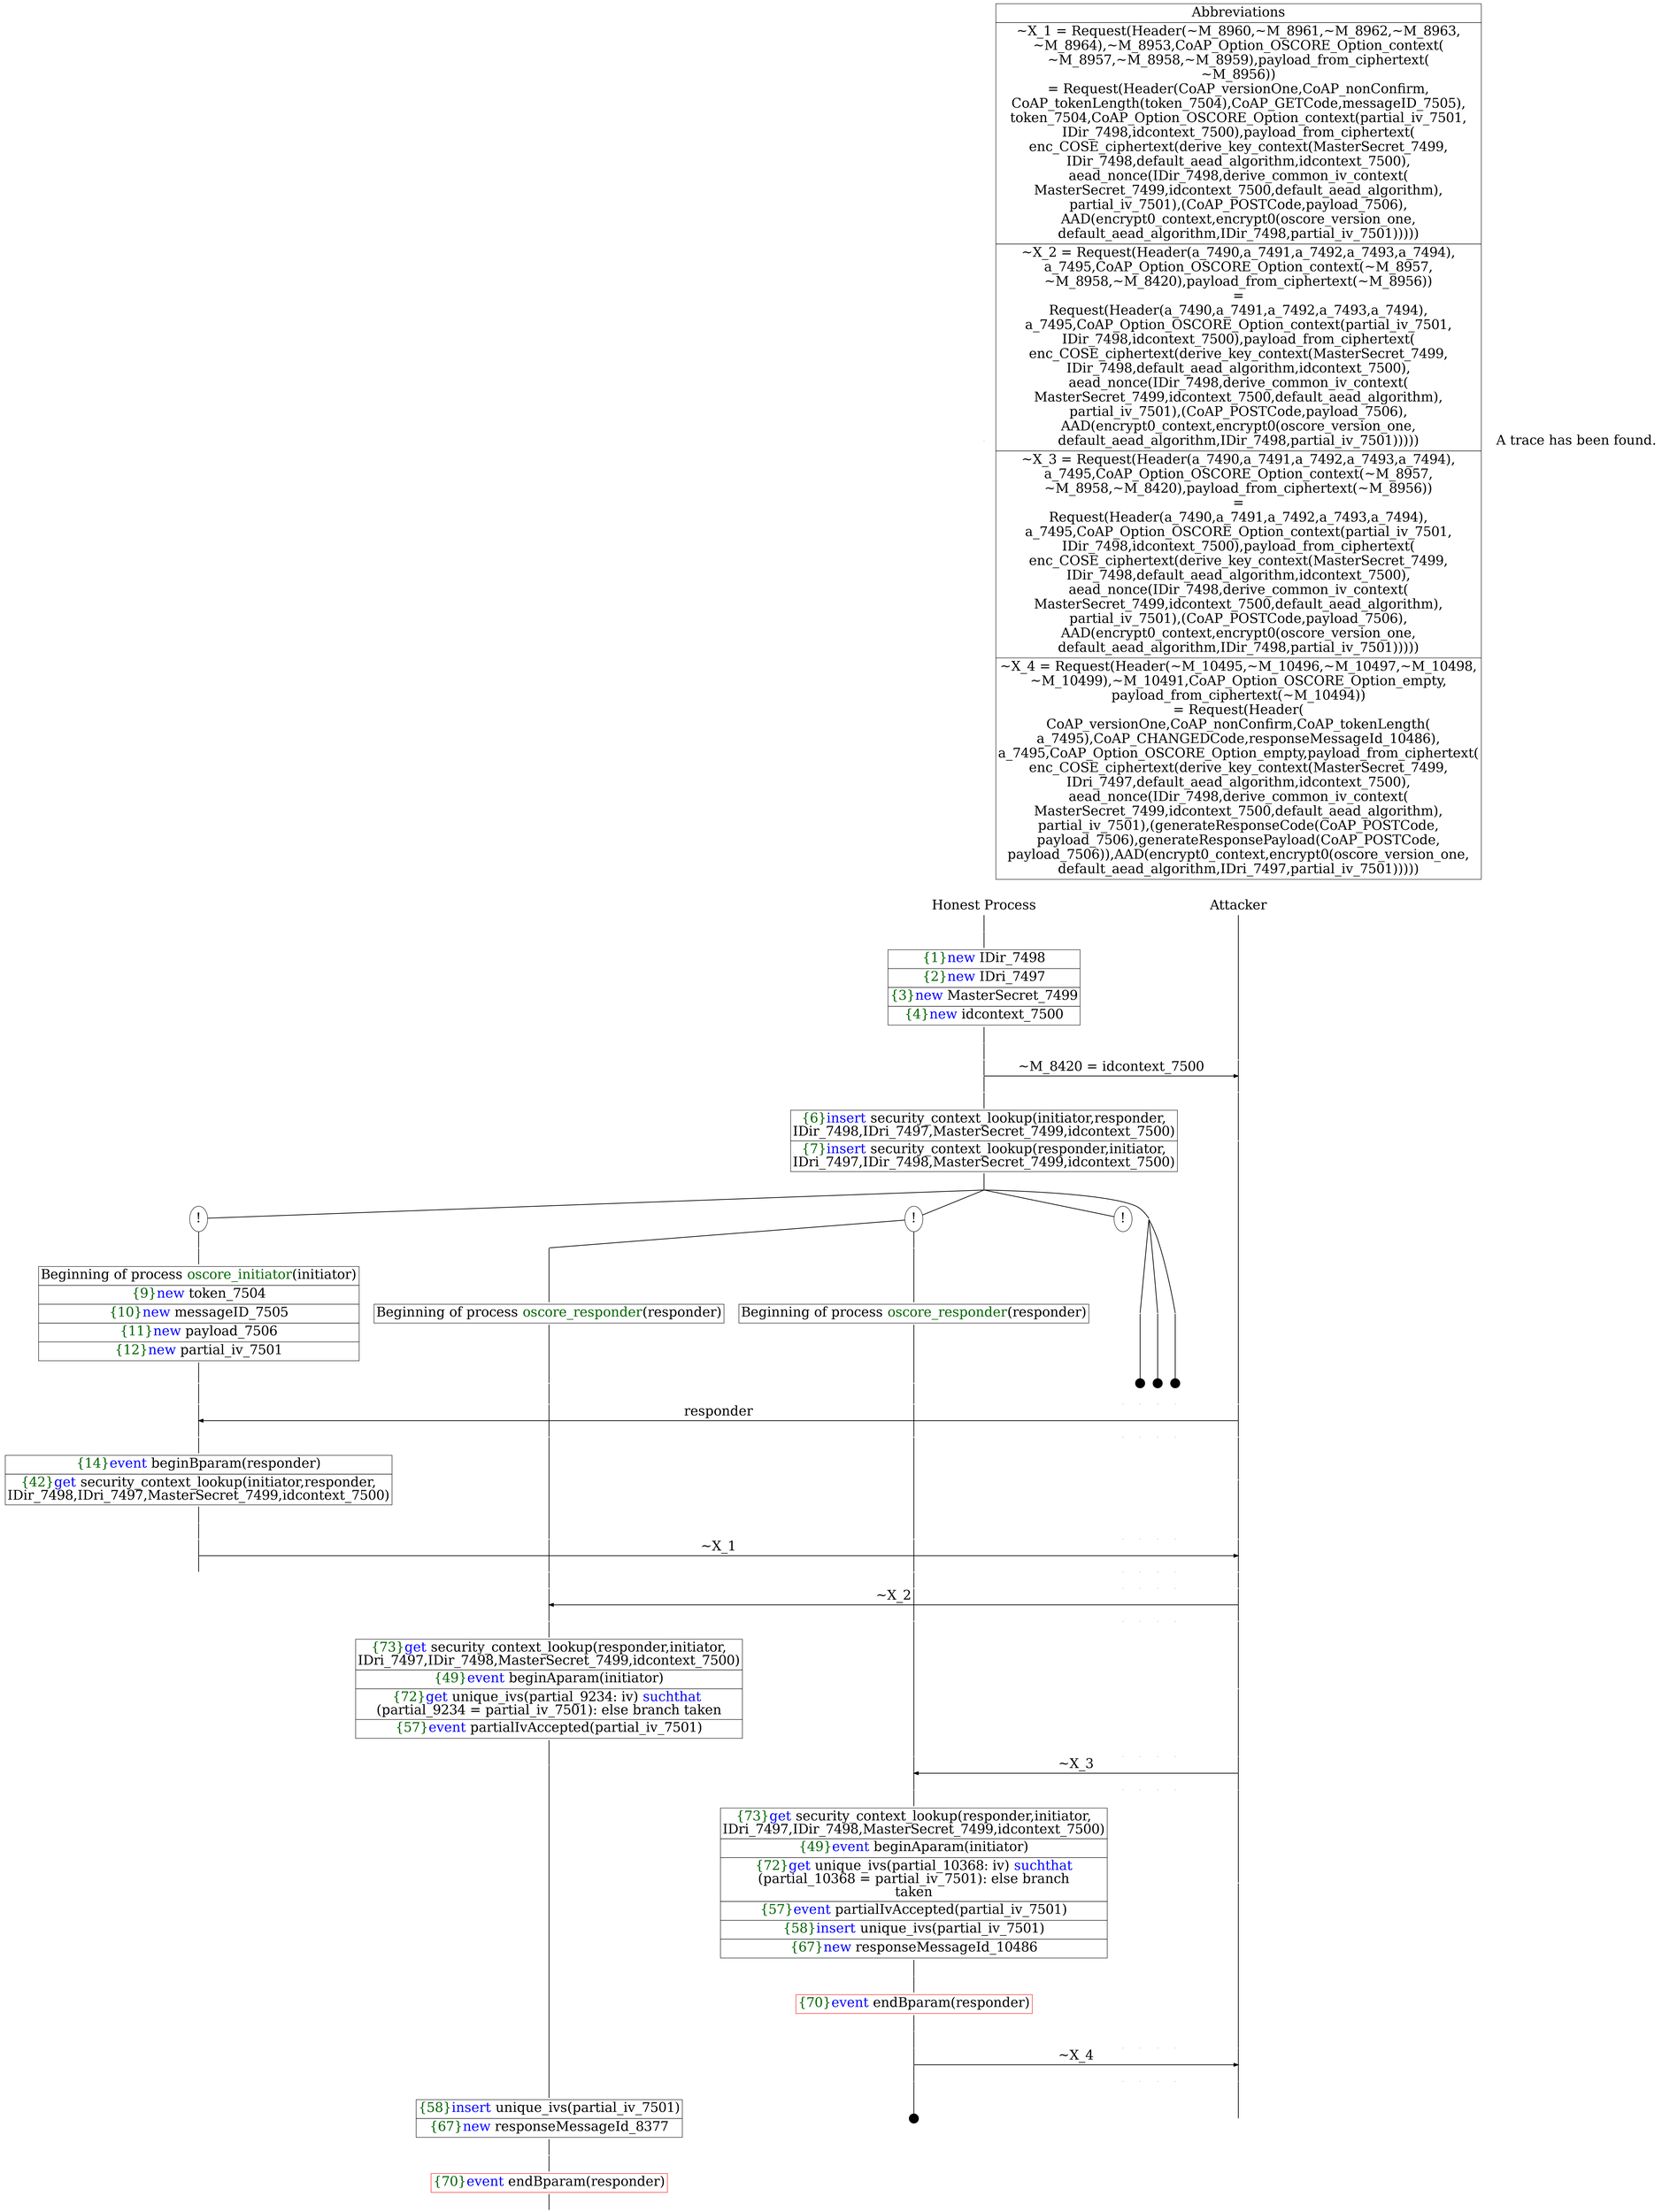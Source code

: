 digraph {
graph [ordering = out]
edge [arrowhead = none, penwidth = 1.6, fontsize = 30]
node [shape = point, width = 0, height = 0, fontsize = 30]
Trace<br/>
[label = <A trace has been found.<br/>
>, shape = plaintext]
P0__0 [label = "Honest Process", shape = plaintext]
P__0 [label = "Attacker", shape = plaintext]
Trace -> P0__0 [label = "", style = invisible, weight = 100]{rank = same; P0__0 P__0}
P0__0 -> P0__1 [label = <>, weight = 100]
P0__1 -> P0__2 [label = <>, weight = 100]
P0__2 [shape = plaintext, label = <<TABLE BORDER="0" CELLBORDER="1" CELLSPACING="0" CELLPADDING="4"> <TR><TD><FONT COLOR="darkgreen">{1}</FONT><FONT COLOR="blue">new </FONT>IDir_7498</TD></TR><TR><TD><FONT COLOR="darkgreen">{2}</FONT><FONT COLOR="blue">new </FONT>IDri_7497</TD></TR><TR><TD><FONT COLOR="darkgreen">{3}</FONT><FONT COLOR="blue">new </FONT>MasterSecret_7499</TD></TR><TR><TD><FONT COLOR="darkgreen">{4}</FONT><FONT COLOR="blue">new </FONT>idcontext_7500</TD></TR></TABLE>>]
P0__2 -> P0__3 [label = <>, weight = 100]
P0__3 -> P0__4 [label = <>, weight = 100]
P__0 -> P__1 [label = <>, weight = 100]
{rank = same; P__1 P0__4}
P0__4 -> P0__5 [label = <>, weight = 100]
P__1 -> P__2 [label = <>, weight = 100]
{rank = same; P__2 P0__5}
P0__5 -> P__2 [label = <~M_8420 = idcontext_7500>, arrowhead = normal]
P0__5 -> P0__6 [label = <>, weight = 100]
P__2 -> P__3 [label = <>, weight = 100]
{rank = same; P__3 P0__6}
P0__6 -> P0__7 [label = <>, weight = 100]
P0__7 [shape = plaintext, label = <<TABLE BORDER="0" CELLBORDER="1" CELLSPACING="0" CELLPADDING="4"> <TR><TD><FONT COLOR="darkgreen">{6}</FONT><FONT COLOR="blue">insert </FONT>security_context_lookup(initiator,responder,<br/>
IDir_7498,IDri_7497,MasterSecret_7499,idcontext_7500)<br/>
</TD></TR><TR><TD><FONT COLOR="darkgreen">{7}</FONT><FONT COLOR="blue">insert </FONT>security_context_lookup(responder,initiator,<br/>
IDri_7497,IDir_7498,MasterSecret_7499,idcontext_7500)<br/>
</TD></TR></TABLE>>]
P0__7 -> P0__8 [label = <>, weight = 100]
P__3 -> P__4 [label = <>, weight = 100]
{rank = same; P__4 P0__7}
/*RPar */
P0__8 -> P0_3__8 [label = <>]
P0__8 -> P0_2__8 [label = <>]
P0__8 -> P0_1__8 [label = <>]
P0__8 -> P0_0__8 [label = <>]
P0__8 [label = "", fixedsize = false, width = 0, height = 0, shape = none]
{rank = same; P0_0__8 P0_1__8 P0_2__8 P0_3__8}
/*RPar */
P0_0__8 -> P0_0_2__8 [label = <>]
P0_0__8 -> P0_0_1__8 [label = <>]
P0_0__8 -> P0_0_0__8 [label = <>]
P0_0__8 [label = "", fixedsize = false, width = 0, height = 0, shape = none]
{rank = same; P0_0_0__8 P0_0_1__8 P0_0_2__8}
P0_0_0__9 [label = "", width = 0.3, height = 0.3]
P0_0_0__8 -> P0_0_0__9 [label = <>, weight = 100]
P0_0_1__9 [label = "", width = 0.3, height = 0.3]
P0_0_1__8 -> P0_0_1__9 [label = <>, weight = 100]
P0_0_2__9 [label = "", width = 0.3, height = 0.3]
P0_0_2__8 -> P0_0_2__9 [label = <>, weight = 100]
P0_1__8 [label = "!", shape = ellipse]
P0_2__8 [label = "!", shape = ellipse]
{rank = same; P0_2_1__8 P0_2_0__8}
P0_2_1__8 [label = "", fixedsize = false, width = 0, height = 0, shape = none]
P0_2__8 -> P0_2_1__8 [label = <>]
P0_2_0__8 [label = "", fixedsize = false, width = 0, height = 0, shape = none]
P0_2__8 -> P0_2_0__8 [label = <>]
P0_2_0__8 -> P0_2_0__9 [label = <>, weight = 100]
P0_2_0__9 [shape = plaintext, label = <<TABLE BORDER="0" CELLBORDER="1" CELLSPACING="0" CELLPADDING="4"> <TR><TD>Beginning of process <FONT COLOR="darkgreen">oscore_responder</FONT>(responder)<br/>
</TD></TR></TABLE>>]
P0_2_0__9 -> P0_2_0__10 [label = <>, weight = 100]
P0_2_1__8 -> P0_2_1__9 [label = <>, weight = 100]
P0_2_1__9 [shape = plaintext, label = <<TABLE BORDER="0" CELLBORDER="1" CELLSPACING="0" CELLPADDING="4"> <TR><TD>Beginning of process <FONT COLOR="darkgreen">oscore_responder</FONT>(responder)<br/>
</TD></TR></TABLE>>]
P0_2_1__9 -> P0_2_1__10 [label = <>, weight = 100]
P0_3__8 [label = "!", shape = ellipse]
P0_3_0__8 [label = "", fixedsize = false, width = 0, height = 0, shape = none]
P0_3__8 -> P0_3_0__8 [label = <>, weight = 100]
P0_3_0__8 -> P0_3_0__9 [label = <>, weight = 100]
P0_3_0__9 [shape = plaintext, label = <<TABLE BORDER="0" CELLBORDER="1" CELLSPACING="0" CELLPADDING="4"> <TR><TD>Beginning of process <FONT COLOR="darkgreen">oscore_initiator</FONT>(initiator)<br/>
</TD></TR><TR><TD><FONT COLOR="darkgreen">{9}</FONT><FONT COLOR="blue">new </FONT>token_7504</TD></TR><TR><TD><FONT COLOR="darkgreen">{10}</FONT><FONT COLOR="blue">new </FONT>messageID_7505</TD></TR><TR><TD><FONT COLOR="darkgreen">{11}</FONT><FONT COLOR="blue">new </FONT>payload_7506</TD></TR><TR><TD><FONT COLOR="darkgreen">{12}</FONT><FONT COLOR="blue">new </FONT>partial_iv_7501</TD></TR></TABLE>>]
P0_3_0__9 -> P0_3_0__10 [label = <>, weight = 100]
P0_3_0__10 -> P0_3_0__11 [label = <>, weight = 100]
P0_2_1__10 -> P0_2_1__11 [label = <>, weight = 100]
P0_2_0__10 -> P0_2_0__11 [label = <>, weight = 100]
P0_1__9 [label = "", style = invisible]
P0_1__8 -> P0_1__9 [label = <>, weight = 100, style = invisible]
P0_0_2__10 [label = "", style = invisible]
P0_0_2__9 -> P0_0_2__10 [label = <>, weight = 100, style = invisible]
P0_0_1__10 [label = "", style = invisible]
P0_0_1__9 -> P0_0_1__10 [label = <>, weight = 100, style = invisible]
P0_0_0__10 [label = "", style = invisible]
P0_0_0__9 -> P0_0_0__10 [label = <>, weight = 100, style = invisible]
P__4 -> P__5 [label = <>, weight = 100]
{rank = same; P__5 P0_0_0__10 P0_0_1__10 P0_0_2__10 P0_1__9 P0_2_0__11 P0_2_1__11 P0_3_0__11}
P0_3_0__11 -> P0_3_0__12 [label = <>, weight = 100]
P__5 -> P__6 [label = <>, weight = 100]
{rank = same; P__6 P0_3_0__12}
P0_3_0__12 -> P__6 [label = <responder>, dir = back, arrowhead = normal]
P0_3_0__12 -> P0_3_0__13 [label = <>, weight = 100]
P0_2_1__11 -> P0_2_1__12 [label = <>, weight = 100]
P0_2_0__11 -> P0_2_0__12 [label = <>, weight = 100]
P0_1__10 [label = "", style = invisible]
P0_1__9 -> P0_1__10 [label = <>, weight = 100, style = invisible]
P0_0_2__11 [label = "", style = invisible]
P0_0_2__10 -> P0_0_2__11 [label = <>, weight = 100, style = invisible]
P0_0_1__11 [label = "", style = invisible]
P0_0_1__10 -> P0_0_1__11 [label = <>, weight = 100, style = invisible]
P0_0_0__11 [label = "", style = invisible]
P0_0_0__10 -> P0_0_0__11 [label = <>, weight = 100, style = invisible]
P__6 -> P__7 [label = <>, weight = 100]
{rank = same; P__7 P0_0_0__11 P0_0_1__11 P0_0_2__11 P0_1__10 P0_2_0__12 P0_2_1__12 P0_3_0__13}
P0_3_0__13 -> P0_3_0__14 [label = <>, weight = 100]
P0_3_0__14 [shape = plaintext, label = <<TABLE BORDER="0" CELLBORDER="1" CELLSPACING="0" CELLPADDING="4"> <TR><TD><FONT COLOR="darkgreen">{14}</FONT><FONT COLOR="blue">event</FONT> beginBparam(responder)</TD></TR><TR><TD><FONT COLOR="darkgreen">{42}</FONT><FONT COLOR="blue">get </FONT>security_context_lookup(initiator,responder,<br/>
IDir_7498,IDri_7497,MasterSecret_7499,idcontext_7500)<br/>
</TD></TR></TABLE>>]
P0_3_0__14 -> P0_3_0__15 [label = <>, weight = 100]
P__7 -> P__8 [label = <>, weight = 100]
{rank = same; P__8 P0_3_0__14}
P0_3_0__15 -> P0_3_0__16 [label = <>, weight = 100]
P0_2_1__12 -> P0_2_1__13 [label = <>, weight = 100]
P0_2_0__12 -> P0_2_0__13 [label = <>, weight = 100]
P0_1__11 [label = "", style = invisible]
P0_1__10 -> P0_1__11 [label = <>, weight = 100, style = invisible]
P0_0_2__12 [label = "", style = invisible]
P0_0_2__11 -> P0_0_2__12 [label = <>, weight = 100, style = invisible]
P0_0_1__12 [label = "", style = invisible]
P0_0_1__11 -> P0_0_1__12 [label = <>, weight = 100, style = invisible]
P0_0_0__12 [label = "", style = invisible]
P0_0_0__11 -> P0_0_0__12 [label = <>, weight = 100, style = invisible]
P__8 -> P__9 [label = <>, weight = 100]
{rank = same; P__9 P0_0_0__12 P0_0_1__12 P0_0_2__12 P0_1__11 P0_2_0__13 P0_2_1__13 P0_3_0__16}
P0_3_0__16 -> P0_3_0__17 [label = <>, weight = 100]
P__9 -> P__10 [label = <>, weight = 100]
{rank = same; P__10 P0_3_0__17}
P0_3_0__17 -> P__10 [label = <~X_1>, arrowhead = normal]
P0_3_0__17 -> P0_3_0__18 [label = <>, weight = 100]
P0_2_1__13 -> P0_2_1__14 [label = <>, weight = 100]
P0_2_0__13 -> P0_2_0__14 [label = <>, weight = 100]
P0_1__12 [label = "", style = invisible]
P0_1__11 -> P0_1__12 [label = <>, weight = 100, style = invisible]
P0_0_2__13 [label = "", style = invisible]
P0_0_2__12 -> P0_0_2__13 [label = <>, weight = 100, style = invisible]
P0_0_1__13 [label = "", style = invisible]
P0_0_1__12 -> P0_0_1__13 [label = <>, weight = 100, style = invisible]
P0_0_0__13 [label = "", style = invisible]
P0_0_0__12 -> P0_0_0__13 [label = <>, weight = 100, style = invisible]
P__10 -> P__11 [label = <>, weight = 100]
{rank = same; P__11 P0_0_0__13 P0_0_1__13 P0_0_2__13 P0_1__12 P0_2_0__14 P0_2_1__14 P0_3_0__18}
P0_2_1__14 -> P0_2_1__15 [label = <>, weight = 100]
P0_2_0__14 -> P0_2_0__15 [label = <>, weight = 100]
P0_1__13 [label = "", style = invisible]
P0_1__12 -> P0_1__13 [label = <>, weight = 100, style = invisible]
P0_0_2__14 [label = "", style = invisible]
P0_0_2__13 -> P0_0_2__14 [label = <>, weight = 100, style = invisible]
P0_0_1__14 [label = "", style = invisible]
P0_0_1__13 -> P0_0_1__14 [label = <>, weight = 100, style = invisible]
P0_0_0__14 [label = "", style = invisible]
P0_0_0__13 -> P0_0_0__14 [label = <>, weight = 100, style = invisible]
P__11 -> P__12 [label = <>, weight = 100]
{rank = same; P__12 P0_0_0__14 P0_0_1__14 P0_0_2__14 P0_1__13 P0_2_0__15 P0_2_1__15}
P0_2_1__15 -> P0_2_1__16 [label = <>, weight = 100]
P__12 -> P__13 [label = <>, weight = 100]
{rank = same; P__13 P0_2_1__16}
P0_2_1__16 -> P__13 [label = <~X_2>, dir = back, arrowhead = normal]
P0_2_1__16 -> P0_2_1__17 [label = <>, weight = 100]
P0_2_0__15 -> P0_2_0__16 [label = <>, weight = 100]
P0_1__14 [label = "", style = invisible]
P0_1__13 -> P0_1__14 [label = <>, weight = 100, style = invisible]
P0_0_2__15 [label = "", style = invisible]
P0_0_2__14 -> P0_0_2__15 [label = <>, weight = 100, style = invisible]
P0_0_1__15 [label = "", style = invisible]
P0_0_1__14 -> P0_0_1__15 [label = <>, weight = 100, style = invisible]
P0_0_0__15 [label = "", style = invisible]
P0_0_0__14 -> P0_0_0__15 [label = <>, weight = 100, style = invisible]
P__13 -> P__14 [label = <>, weight = 100]
{rank = same; P__14 P0_0_0__15 P0_0_1__15 P0_0_2__15 P0_1__14 P0_2_0__16 P0_2_1__17}
P0_2_1__17 -> P0_2_1__18 [label = <>, weight = 100]
P0_2_1__18 [shape = plaintext, label = <<TABLE BORDER="0" CELLBORDER="1" CELLSPACING="0" CELLPADDING="4"> <TR><TD><FONT COLOR="darkgreen">{73}</FONT><FONT COLOR="blue">get </FONT>security_context_lookup(responder,initiator,<br/>
IDri_7497,IDir_7498,MasterSecret_7499,idcontext_7500)<br/>
</TD></TR><TR><TD><FONT COLOR="darkgreen">{49}</FONT><FONT COLOR="blue">event</FONT> beginAparam(initiator)</TD></TR><TR><TD><FONT COLOR="darkgreen">{72}</FONT><FONT COLOR="blue">get</FONT> unique_ivs(partial_9234: iv) <FONT COLOR="blue">suchthat</FONT> <br/>
(partial_9234 = partial_iv_7501): else branch taken<br/>
</TD></TR><TR><TD><FONT COLOR="darkgreen">{57}</FONT><FONT COLOR="blue">event</FONT> partialIvAccepted(partial_iv_7501)</TD></TR></TABLE>>]
P0_2_1__18 -> P0_2_1__19 [label = <>, weight = 100]
P__14 -> P__15 [label = <>, weight = 100]
{rank = same; P__15 P0_2_1__18}
P0_2_0__16 -> P0_2_0__17 [label = <>, weight = 100]
P0_1__15 [label = "", style = invisible]
P0_1__14 -> P0_1__15 [label = <>, weight = 100, style = invisible]
P0_0_2__16 [label = "", style = invisible]
P0_0_2__15 -> P0_0_2__16 [label = <>, weight = 100, style = invisible]
P0_0_1__16 [label = "", style = invisible]
P0_0_1__15 -> P0_0_1__16 [label = <>, weight = 100, style = invisible]
P0_0_0__16 [label = "", style = invisible]
P0_0_0__15 -> P0_0_0__16 [label = <>, weight = 100, style = invisible]
P__15 -> P__16 [label = <>, weight = 100]
{rank = same; P__16 P0_0_0__16 P0_0_1__16 P0_0_2__16 P0_1__15 P0_2_0__17}
P0_2_0__17 -> P0_2_0__18 [label = <>, weight = 100]
P__16 -> P__17 [label = <>, weight = 100]
{rank = same; P__17 P0_2_0__18}
P0_2_0__18 -> P__17 [label = <~X_3>, dir = back, arrowhead = normal]
P0_2_0__18 -> P0_2_0__19 [label = <>, weight = 100]
P0_1__16 [label = "", style = invisible]
P0_1__15 -> P0_1__16 [label = <>, weight = 100, style = invisible]
P0_0_2__17 [label = "", style = invisible]
P0_0_2__16 -> P0_0_2__17 [label = <>, weight = 100, style = invisible]
P0_0_1__17 [label = "", style = invisible]
P0_0_1__16 -> P0_0_1__17 [label = <>, weight = 100, style = invisible]
P0_0_0__17 [label = "", style = invisible]
P0_0_0__16 -> P0_0_0__17 [label = <>, weight = 100, style = invisible]
P__17 -> P__18 [label = <>, weight = 100]
{rank = same; P__18 P0_0_0__17 P0_0_1__17 P0_0_2__17 P0_1__16 P0_2_0__19}
P0_2_0__19 -> P0_2_0__20 [label = <>, weight = 100]
P0_2_0__20 [shape = plaintext, label = <<TABLE BORDER="0" CELLBORDER="1" CELLSPACING="0" CELLPADDING="4"> <TR><TD><FONT COLOR="darkgreen">{73}</FONT><FONT COLOR="blue">get </FONT>security_context_lookup(responder,initiator,<br/>
IDri_7497,IDir_7498,MasterSecret_7499,idcontext_7500)<br/>
</TD></TR><TR><TD><FONT COLOR="darkgreen">{49}</FONT><FONT COLOR="blue">event</FONT> beginAparam(initiator)</TD></TR><TR><TD><FONT COLOR="darkgreen">{72}</FONT><FONT COLOR="blue">get</FONT> unique_ivs(partial_10368: iv) <FONT COLOR="blue">suchthat</FONT><br/>
(partial_10368 = partial_iv_7501): else branch<br/>
taken</TD></TR><TR><TD><FONT COLOR="darkgreen">{57}</FONT><FONT COLOR="blue">event</FONT> partialIvAccepted(partial_iv_7501)</TD></TR><TR><TD><FONT COLOR="darkgreen">{58}</FONT><FONT COLOR="blue">insert </FONT>unique_ivs(partial_iv_7501)</TD></TR><TR><TD><FONT COLOR="darkgreen">{67}</FONT><FONT COLOR="blue">new </FONT>responseMessageId_10486</TD></TR></TABLE>>]
P0_2_0__20 -> P0_2_0__21 [label = <>, weight = 100]
P__18 -> P__19 [label = <>, weight = 100]
{rank = same; P__19 P0_2_0__20}
P0_2_0__21 -> P0_2_0__22 [label = <>, weight = 100]
P0_2_0__22 [color = red, shape = plaintext, label = <<TABLE BORDER="0" CELLBORDER="1" CELLSPACING="0" CELLPADDING="4"> <TR><TD><FONT COLOR="darkgreen">{70}</FONT><FONT COLOR="blue">event</FONT> endBparam(responder)</TD></TR></TABLE>>]
P0_2_0__22 -> P0_2_0__23 [label = <>, weight = 100]
P0_2_0__23 -> P0_2_0__24 [label = <>, weight = 100]
P0_1__17 [label = "", style = invisible]
P0_1__16 -> P0_1__17 [label = <>, weight = 100, style = invisible]
P0_0_2__18 [label = "", style = invisible]
P0_0_2__17 -> P0_0_2__18 [label = <>, weight = 100, style = invisible]
P0_0_1__18 [label = "", style = invisible]
P0_0_1__17 -> P0_0_1__18 [label = <>, weight = 100, style = invisible]
P0_0_0__18 [label = "", style = invisible]
P0_0_0__17 -> P0_0_0__18 [label = <>, weight = 100, style = invisible]
P__19 -> P__20 [label = <>, weight = 100]
{rank = same; P__20 P0_0_0__18 P0_0_1__18 P0_0_2__18 P0_1__17 P0_2_0__24}
P0_2_0__24 -> P0_2_0__25 [label = <>, weight = 100]
P__20 -> P__21 [label = <>, weight = 100]
{rank = same; P__21 P0_2_0__25}
P0_2_0__25 -> P__21 [label = <~X_4>, arrowhead = normal]
P0_2_0__25 -> P0_2_0__26 [label = <>, weight = 100]
P0_1__18 [label = "", style = invisible]
P0_1__17 -> P0_1__18 [label = <>, weight = 100, style = invisible]
P0_0_2__19 [label = "", style = invisible]
P0_0_2__18 -> P0_0_2__19 [label = <>, weight = 100, style = invisible]
P0_0_1__19 [label = "", style = invisible]
P0_0_1__18 -> P0_0_1__19 [label = <>, weight = 100, style = invisible]
P0_0_0__19 [label = "", style = invisible]
P0_0_0__18 -> P0_0_0__19 [label = <>, weight = 100, style = invisible]
P__21 -> P__22 [label = <>, weight = 100]
{rank = same; P__22 P0_0_0__19 P0_0_1__19 P0_0_2__19 P0_1__18 P0_2_0__26}
P0_2_0__27 [label = "", width = 0.3, height = 0.3]
P0_2_0__26 -> P0_2_0__27 [label = <>, weight = 100]
P0_2_1__19 -> P0_2_1__20 [label = <>, weight = 100]
P0_2_1__20 [shape = plaintext, label = <<TABLE BORDER="0" CELLBORDER="1" CELLSPACING="0" CELLPADDING="4"> <TR><TD><FONT COLOR="darkgreen">{58}</FONT><FONT COLOR="blue">insert </FONT>unique_ivs(partial_iv_7501)</TD></TR><TR><TD><FONT COLOR="darkgreen">{67}</FONT><FONT COLOR="blue">new </FONT>responseMessageId_8377</TD></TR></TABLE>>]
P0_2_1__20 -> P0_2_1__21 [label = <>, weight = 100]
P__22 -> P__23 [label = <>, weight = 100]
{rank = same; P__23 P0_2_1__20}
P0_2_1__21 -> P0_2_1__22 [label = <>, weight = 100]
P0_2_1__22 [color = red, shape = plaintext, label = <<TABLE BORDER="0" CELLBORDER="1" CELLSPACING="0" CELLPADDING="4"> <TR><TD><FONT COLOR="darkgreen">{70}</FONT><FONT COLOR="blue">event</FONT> endBparam(responder)</TD></TR></TABLE>>]
P0_2_1__22 -> P0_2_1__23 [label = <>, weight = 100]
Abbrev [shape = plaintext, label = <<TABLE BORDER="0" CELLBORDER="1" CELLSPACING="0" CELLPADDING="4"><TR> <TD> Abbreviations </TD></TR><TR><TD>~X_1 = Request(Header(~M_8960,~M_8961,~M_8962,~M_8963,<br/>
~M_8964),~M_8953,CoAP_Option_OSCORE_Option_context(<br/>
~M_8957,~M_8958,~M_8959),payload_from_ciphertext(<br/>
~M_8956))<br/>
= Request(Header(CoAP_versionOne,CoAP_nonConfirm,<br/>
CoAP_tokenLength(token_7504),CoAP_GETCode,messageID_7505),<br/>
token_7504,CoAP_Option_OSCORE_Option_context(partial_iv_7501,<br/>
IDir_7498,idcontext_7500),payload_from_ciphertext(<br/>
enc_COSE_ciphertext(derive_key_context(MasterSecret_7499,<br/>
IDir_7498,default_aead_algorithm,idcontext_7500),<br/>
aead_nonce(IDir_7498,derive_common_iv_context(<br/>
MasterSecret_7499,idcontext_7500,default_aead_algorithm),<br/>
partial_iv_7501),(CoAP_POSTCode,payload_7506),<br/>
AAD(encrypt0_context,encrypt0(oscore_version_one,<br/>
default_aead_algorithm,IDir_7498,partial_iv_7501)))))</TD></TR><TR><TD>~X_2 = Request(Header(a_7490,a_7491,a_7492,a_7493,a_7494),<br/>
a_7495,CoAP_Option_OSCORE_Option_context(~M_8957,<br/>
~M_8958,~M_8420),payload_from_ciphertext(~M_8956))<br/>
=<br/>
Request(Header(a_7490,a_7491,a_7492,a_7493,a_7494),<br/>
a_7495,CoAP_Option_OSCORE_Option_context(partial_iv_7501,<br/>
IDir_7498,idcontext_7500),payload_from_ciphertext(<br/>
enc_COSE_ciphertext(derive_key_context(MasterSecret_7499,<br/>
IDir_7498,default_aead_algorithm,idcontext_7500),<br/>
aead_nonce(IDir_7498,derive_common_iv_context(<br/>
MasterSecret_7499,idcontext_7500,default_aead_algorithm),<br/>
partial_iv_7501),(CoAP_POSTCode,payload_7506),<br/>
AAD(encrypt0_context,encrypt0(oscore_version_one,<br/>
default_aead_algorithm,IDir_7498,partial_iv_7501)))))</TD></TR><TR><TD>~X_3 = Request(Header(a_7490,a_7491,a_7492,a_7493,a_7494),<br/>
a_7495,CoAP_Option_OSCORE_Option_context(~M_8957,<br/>
~M_8958,~M_8420),payload_from_ciphertext(~M_8956))<br/>
=<br/>
Request(Header(a_7490,a_7491,a_7492,a_7493,a_7494),<br/>
a_7495,CoAP_Option_OSCORE_Option_context(partial_iv_7501,<br/>
IDir_7498,idcontext_7500),payload_from_ciphertext(<br/>
enc_COSE_ciphertext(derive_key_context(MasterSecret_7499,<br/>
IDir_7498,default_aead_algorithm,idcontext_7500),<br/>
aead_nonce(IDir_7498,derive_common_iv_context(<br/>
MasterSecret_7499,idcontext_7500,default_aead_algorithm),<br/>
partial_iv_7501),(CoAP_POSTCode,payload_7506),<br/>
AAD(encrypt0_context,encrypt0(oscore_version_one,<br/>
default_aead_algorithm,IDir_7498,partial_iv_7501)))))</TD></TR><TR><TD>~X_4 = Request(Header(~M_10495,~M_10496,~M_10497,~M_10498,<br/>
~M_10499),~M_10491,CoAP_Option_OSCORE_Option_empty,<br/>
payload_from_ciphertext(~M_10494))<br/>
= Request(Header(<br/>
CoAP_versionOne,CoAP_nonConfirm,CoAP_tokenLength(<br/>
a_7495),CoAP_CHANGEDCode,responseMessageId_10486),<br/>
a_7495,CoAP_Option_OSCORE_Option_empty,payload_from_ciphertext(<br/>
enc_COSE_ciphertext(derive_key_context(MasterSecret_7499,<br/>
IDri_7497,default_aead_algorithm,idcontext_7500),<br/>
aead_nonce(IDir_7498,derive_common_iv_context(<br/>
MasterSecret_7499,idcontext_7500,default_aead_algorithm),<br/>
partial_iv_7501),(generateResponseCode(CoAP_POSTCode,<br/>
payload_7506),generateResponsePayload(CoAP_POSTCode,<br/>
payload_7506)),AAD(encrypt0_context,encrypt0(oscore_version_one,<br/>
default_aead_algorithm,IDri_7497,partial_iv_7501)))))</TD></TR></TABLE>>]Abbrev -> P__0 [style = invisible, weight =100]}